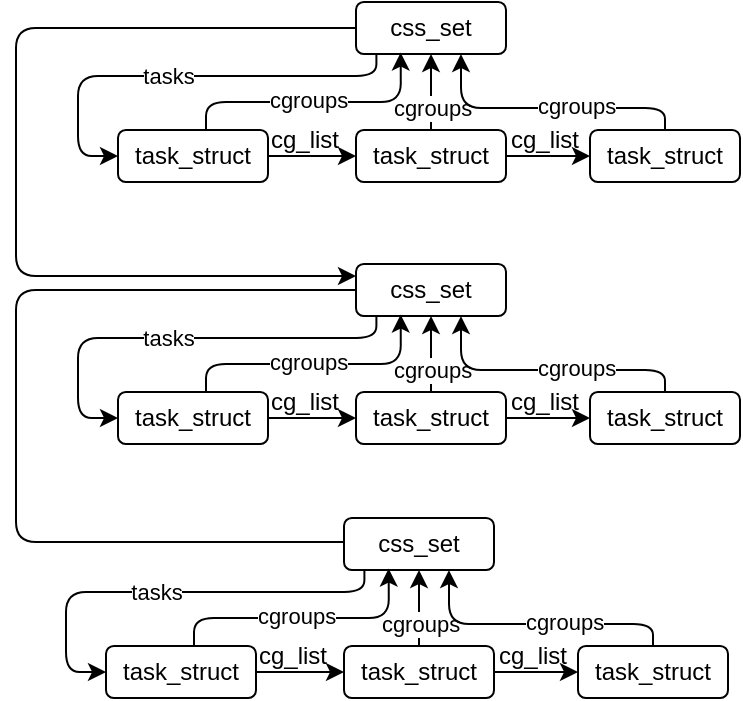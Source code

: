 <mxfile version="23.0.2" type="github">
  <diagram name="第 1 页" id="1sTqLYYf4km9OQXEMfxo">
    <mxGraphModel dx="614" dy="285" grid="0" gridSize="10" guides="1" tooltips="1" connect="1" arrows="1" fold="1" page="0" pageScale="1" pageWidth="827" pageHeight="1169" math="0" shadow="0">
      <root>
        <mxCell id="0" />
        <mxCell id="1" parent="0" />
        <mxCell id="dMPjOtFgpPPqgFT5n9wA-11" style="edgeStyle=orthogonalEdgeStyle;rounded=1;orthogonalLoop=1;jettySize=auto;html=1;entryX=0;entryY=0.5;entryDx=0;entryDy=0;" edge="1" parent="1" source="dMPjOtFgpPPqgFT5n9wA-1" target="dMPjOtFgpPPqgFT5n9wA-2">
          <mxGeometry relative="1" as="geometry" />
        </mxCell>
        <mxCell id="dMPjOtFgpPPqgFT5n9wA-1" value="task_struct" style="rounded=1;whiteSpace=wrap;html=1;" vertex="1" parent="1">
          <mxGeometry x="127" y="168" width="75" height="26" as="geometry" />
        </mxCell>
        <mxCell id="dMPjOtFgpPPqgFT5n9wA-5" style="edgeStyle=orthogonalEdgeStyle;rounded=1;orthogonalLoop=1;jettySize=auto;html=1;entryX=0.5;entryY=1;entryDx=0;entryDy=0;" edge="1" parent="1" source="dMPjOtFgpPPqgFT5n9wA-2" target="dMPjOtFgpPPqgFT5n9wA-4">
          <mxGeometry relative="1" as="geometry" />
        </mxCell>
        <mxCell id="dMPjOtFgpPPqgFT5n9wA-8" value="cgroups" style="edgeLabel;html=1;align=center;verticalAlign=middle;resizable=0;points=[];" vertex="1" connectable="0" parent="dMPjOtFgpPPqgFT5n9wA-5">
          <mxGeometry x="-0.444" relative="1" as="geometry">
            <mxPoint as="offset" />
          </mxGeometry>
        </mxCell>
        <mxCell id="dMPjOtFgpPPqgFT5n9wA-12" style="edgeStyle=orthogonalEdgeStyle;rounded=1;orthogonalLoop=1;jettySize=auto;html=1;entryX=0;entryY=0.5;entryDx=0;entryDy=0;" edge="1" parent="1" source="dMPjOtFgpPPqgFT5n9wA-2" target="dMPjOtFgpPPqgFT5n9wA-3">
          <mxGeometry relative="1" as="geometry" />
        </mxCell>
        <mxCell id="dMPjOtFgpPPqgFT5n9wA-2" value="task_struct" style="rounded=1;whiteSpace=wrap;html=1;" vertex="1" parent="1">
          <mxGeometry x="246" y="168" width="75" height="26" as="geometry" />
        </mxCell>
        <mxCell id="dMPjOtFgpPPqgFT5n9wA-3" value="task_struct" style="rounded=1;whiteSpace=wrap;html=1;" vertex="1" parent="1">
          <mxGeometry x="363" y="168" width="75" height="26" as="geometry" />
        </mxCell>
        <mxCell id="dMPjOtFgpPPqgFT5n9wA-15" style="edgeStyle=orthogonalEdgeStyle;rounded=1;orthogonalLoop=1;jettySize=auto;html=1;entryX=0;entryY=0.5;entryDx=0;entryDy=0;exitX=0.136;exitY=0.975;exitDx=0;exitDy=0;exitPerimeter=0;" edge="1" parent="1" source="dMPjOtFgpPPqgFT5n9wA-4" target="dMPjOtFgpPPqgFT5n9wA-1">
          <mxGeometry relative="1" as="geometry">
            <Array as="points">
              <mxPoint x="256" y="141" />
              <mxPoint x="107" y="141" />
              <mxPoint x="107" y="181" />
            </Array>
          </mxGeometry>
        </mxCell>
        <mxCell id="dMPjOtFgpPPqgFT5n9wA-16" value="tasks" style="edgeLabel;html=1;align=center;verticalAlign=middle;resizable=0;points=[];" vertex="1" connectable="0" parent="dMPjOtFgpPPqgFT5n9wA-15">
          <mxGeometry x="0.054" relative="1" as="geometry">
            <mxPoint as="offset" />
          </mxGeometry>
        </mxCell>
        <mxCell id="dMPjOtFgpPPqgFT5n9wA-85" style="edgeStyle=orthogonalEdgeStyle;rounded=1;orthogonalLoop=1;jettySize=auto;html=1;entryX=0;entryY=0.25;entryDx=0;entryDy=0;exitX=0;exitY=0.5;exitDx=0;exitDy=0;" edge="1" parent="1" source="dMPjOtFgpPPqgFT5n9wA-4" target="dMPjOtFgpPPqgFT5n9wA-62">
          <mxGeometry relative="1" as="geometry">
            <Array as="points">
              <mxPoint x="76" y="117" />
              <mxPoint x="76" y="241" />
              <mxPoint x="246" y="241" />
            </Array>
          </mxGeometry>
        </mxCell>
        <mxCell id="dMPjOtFgpPPqgFT5n9wA-4" value="css_set" style="rounded=1;whiteSpace=wrap;html=1;" vertex="1" parent="1">
          <mxGeometry x="246" y="104" width="75" height="26" as="geometry" />
        </mxCell>
        <mxCell id="dMPjOtFgpPPqgFT5n9wA-6" style="edgeStyle=orthogonalEdgeStyle;rounded=1;orthogonalLoop=1;jettySize=auto;html=1;entryX=0.7;entryY=1.002;entryDx=0;entryDy=0;entryPerimeter=0;" edge="1" parent="1" source="dMPjOtFgpPPqgFT5n9wA-3" target="dMPjOtFgpPPqgFT5n9wA-4">
          <mxGeometry relative="1" as="geometry">
            <Array as="points">
              <mxPoint x="401" y="157" />
              <mxPoint x="299" y="157" />
            </Array>
          </mxGeometry>
        </mxCell>
        <mxCell id="dMPjOtFgpPPqgFT5n9wA-10" value="cgroups" style="edgeLabel;html=1;align=center;verticalAlign=middle;resizable=0;points=[];" vertex="1" connectable="0" parent="dMPjOtFgpPPqgFT5n9wA-6">
          <mxGeometry x="-0.206" y="-1" relative="1" as="geometry">
            <mxPoint as="offset" />
          </mxGeometry>
        </mxCell>
        <mxCell id="dMPjOtFgpPPqgFT5n9wA-7" style="edgeStyle=orthogonalEdgeStyle;rounded=1;orthogonalLoop=1;jettySize=auto;html=1;entryX=0.298;entryY=0.973;entryDx=0;entryDy=0;entryPerimeter=0;" edge="1" parent="1" source="dMPjOtFgpPPqgFT5n9wA-1" target="dMPjOtFgpPPqgFT5n9wA-4">
          <mxGeometry relative="1" as="geometry">
            <Array as="points">
              <mxPoint x="171" y="154" />
              <mxPoint x="268" y="154" />
            </Array>
          </mxGeometry>
        </mxCell>
        <mxCell id="dMPjOtFgpPPqgFT5n9wA-9" value="cgroups" style="edgeLabel;html=1;align=center;verticalAlign=middle;resizable=0;points=[];" vertex="1" connectable="0" parent="dMPjOtFgpPPqgFT5n9wA-7">
          <mxGeometry x="-0.054" y="1" relative="1" as="geometry">
            <mxPoint as="offset" />
          </mxGeometry>
        </mxCell>
        <mxCell id="dMPjOtFgpPPqgFT5n9wA-13" value="cg_list" style="text;html=1;align=center;verticalAlign=middle;resizable=0;points=[];autosize=1;strokeColor=none;fillColor=none;" vertex="1" parent="1">
          <mxGeometry x="194" y="160" width="52" height="26" as="geometry" />
        </mxCell>
        <mxCell id="dMPjOtFgpPPqgFT5n9wA-14" value="cg_list" style="text;html=1;align=center;verticalAlign=middle;resizable=0;points=[];autosize=1;strokeColor=none;fillColor=none;" vertex="1" parent="1">
          <mxGeometry x="314" y="160" width="52" height="26" as="geometry" />
        </mxCell>
        <mxCell id="dMPjOtFgpPPqgFT5n9wA-53" style="edgeStyle=orthogonalEdgeStyle;rounded=1;orthogonalLoop=1;jettySize=auto;html=1;entryX=0;entryY=0.5;entryDx=0;entryDy=0;" edge="1" parent="1" source="dMPjOtFgpPPqgFT5n9wA-54" target="dMPjOtFgpPPqgFT5n9wA-58">
          <mxGeometry relative="1" as="geometry" />
        </mxCell>
        <mxCell id="dMPjOtFgpPPqgFT5n9wA-54" value="task_struct" style="rounded=1;whiteSpace=wrap;html=1;" vertex="1" parent="1">
          <mxGeometry x="127" y="299" width="75" height="26" as="geometry" />
        </mxCell>
        <mxCell id="dMPjOtFgpPPqgFT5n9wA-55" style="edgeStyle=orthogonalEdgeStyle;rounded=1;orthogonalLoop=1;jettySize=auto;html=1;entryX=0.5;entryY=1;entryDx=0;entryDy=0;" edge="1" parent="1" source="dMPjOtFgpPPqgFT5n9wA-58" target="dMPjOtFgpPPqgFT5n9wA-62">
          <mxGeometry relative="1" as="geometry" />
        </mxCell>
        <mxCell id="dMPjOtFgpPPqgFT5n9wA-56" value="cgroups" style="edgeLabel;html=1;align=center;verticalAlign=middle;resizable=0;points=[];" vertex="1" connectable="0" parent="dMPjOtFgpPPqgFT5n9wA-55">
          <mxGeometry x="-0.444" relative="1" as="geometry">
            <mxPoint as="offset" />
          </mxGeometry>
        </mxCell>
        <mxCell id="dMPjOtFgpPPqgFT5n9wA-57" style="edgeStyle=orthogonalEdgeStyle;rounded=1;orthogonalLoop=1;jettySize=auto;html=1;entryX=0;entryY=0.5;entryDx=0;entryDy=0;" edge="1" parent="1" source="dMPjOtFgpPPqgFT5n9wA-58" target="dMPjOtFgpPPqgFT5n9wA-59">
          <mxGeometry relative="1" as="geometry" />
        </mxCell>
        <mxCell id="dMPjOtFgpPPqgFT5n9wA-58" value="task_struct" style="rounded=1;whiteSpace=wrap;html=1;" vertex="1" parent="1">
          <mxGeometry x="246" y="299" width="75" height="26" as="geometry" />
        </mxCell>
        <mxCell id="dMPjOtFgpPPqgFT5n9wA-59" value="task_struct" style="rounded=1;whiteSpace=wrap;html=1;" vertex="1" parent="1">
          <mxGeometry x="363" y="299" width="75" height="26" as="geometry" />
        </mxCell>
        <mxCell id="dMPjOtFgpPPqgFT5n9wA-60" style="edgeStyle=orthogonalEdgeStyle;rounded=1;orthogonalLoop=1;jettySize=auto;html=1;entryX=0;entryY=0.5;entryDx=0;entryDy=0;exitX=0.136;exitY=0.975;exitDx=0;exitDy=0;exitPerimeter=0;" edge="1" parent="1" source="dMPjOtFgpPPqgFT5n9wA-62" target="dMPjOtFgpPPqgFT5n9wA-54">
          <mxGeometry relative="1" as="geometry">
            <Array as="points">
              <mxPoint x="256" y="272" />
              <mxPoint x="107" y="272" />
              <mxPoint x="107" y="312" />
            </Array>
          </mxGeometry>
        </mxCell>
        <mxCell id="dMPjOtFgpPPqgFT5n9wA-61" value="tasks" style="edgeLabel;html=1;align=center;verticalAlign=middle;resizable=0;points=[];" vertex="1" connectable="0" parent="dMPjOtFgpPPqgFT5n9wA-60">
          <mxGeometry x="0.054" relative="1" as="geometry">
            <mxPoint as="offset" />
          </mxGeometry>
        </mxCell>
        <mxCell id="dMPjOtFgpPPqgFT5n9wA-86" style="edgeStyle=orthogonalEdgeStyle;rounded=1;orthogonalLoop=1;jettySize=auto;html=1;exitX=0;exitY=0.5;exitDx=0;exitDy=0;" edge="1" parent="1" source="dMPjOtFgpPPqgFT5n9wA-62">
          <mxGeometry relative="1" as="geometry">
            <mxPoint x="239" y="374" as="targetPoint" />
            <Array as="points">
              <mxPoint x="76" y="248" />
              <mxPoint x="76" y="374" />
              <mxPoint x="240" y="374" />
            </Array>
          </mxGeometry>
        </mxCell>
        <mxCell id="dMPjOtFgpPPqgFT5n9wA-62" value="css_set" style="rounded=1;whiteSpace=wrap;html=1;" vertex="1" parent="1">
          <mxGeometry x="246" y="235" width="75" height="26" as="geometry" />
        </mxCell>
        <mxCell id="dMPjOtFgpPPqgFT5n9wA-63" style="edgeStyle=orthogonalEdgeStyle;rounded=1;orthogonalLoop=1;jettySize=auto;html=1;entryX=0.7;entryY=1.002;entryDx=0;entryDy=0;entryPerimeter=0;" edge="1" parent="1" source="dMPjOtFgpPPqgFT5n9wA-59" target="dMPjOtFgpPPqgFT5n9wA-62">
          <mxGeometry relative="1" as="geometry">
            <Array as="points">
              <mxPoint x="401" y="288" />
              <mxPoint x="299" y="288" />
            </Array>
          </mxGeometry>
        </mxCell>
        <mxCell id="dMPjOtFgpPPqgFT5n9wA-64" value="cgroups" style="edgeLabel;html=1;align=center;verticalAlign=middle;resizable=0;points=[];" vertex="1" connectable="0" parent="dMPjOtFgpPPqgFT5n9wA-63">
          <mxGeometry x="-0.206" y="-1" relative="1" as="geometry">
            <mxPoint as="offset" />
          </mxGeometry>
        </mxCell>
        <mxCell id="dMPjOtFgpPPqgFT5n9wA-65" style="edgeStyle=orthogonalEdgeStyle;rounded=1;orthogonalLoop=1;jettySize=auto;html=1;entryX=0.298;entryY=0.973;entryDx=0;entryDy=0;entryPerimeter=0;" edge="1" parent="1" source="dMPjOtFgpPPqgFT5n9wA-54" target="dMPjOtFgpPPqgFT5n9wA-62">
          <mxGeometry relative="1" as="geometry">
            <Array as="points">
              <mxPoint x="171" y="285" />
              <mxPoint x="268" y="285" />
            </Array>
          </mxGeometry>
        </mxCell>
        <mxCell id="dMPjOtFgpPPqgFT5n9wA-66" value="cgroups" style="edgeLabel;html=1;align=center;verticalAlign=middle;resizable=0;points=[];" vertex="1" connectable="0" parent="dMPjOtFgpPPqgFT5n9wA-65">
          <mxGeometry x="-0.054" y="1" relative="1" as="geometry">
            <mxPoint as="offset" />
          </mxGeometry>
        </mxCell>
        <mxCell id="dMPjOtFgpPPqgFT5n9wA-67" value="cg_list" style="text;html=1;align=center;verticalAlign=middle;resizable=0;points=[];autosize=1;strokeColor=none;fillColor=none;" vertex="1" parent="1">
          <mxGeometry x="194" y="291" width="52" height="26" as="geometry" />
        </mxCell>
        <mxCell id="dMPjOtFgpPPqgFT5n9wA-68" value="cg_list" style="text;html=1;align=center;verticalAlign=middle;resizable=0;points=[];autosize=1;strokeColor=none;fillColor=none;" vertex="1" parent="1">
          <mxGeometry x="314" y="291" width="52" height="26" as="geometry" />
        </mxCell>
        <mxCell id="dMPjOtFgpPPqgFT5n9wA-69" style="edgeStyle=orthogonalEdgeStyle;rounded=1;orthogonalLoop=1;jettySize=auto;html=1;entryX=0;entryY=0.5;entryDx=0;entryDy=0;" edge="1" parent="1" source="dMPjOtFgpPPqgFT5n9wA-70" target="dMPjOtFgpPPqgFT5n9wA-74">
          <mxGeometry relative="1" as="geometry" />
        </mxCell>
        <mxCell id="dMPjOtFgpPPqgFT5n9wA-70" value="task_struct" style="rounded=1;whiteSpace=wrap;html=1;" vertex="1" parent="1">
          <mxGeometry x="121" y="426" width="75" height="26" as="geometry" />
        </mxCell>
        <mxCell id="dMPjOtFgpPPqgFT5n9wA-71" style="edgeStyle=orthogonalEdgeStyle;rounded=1;orthogonalLoop=1;jettySize=auto;html=1;entryX=0.5;entryY=1;entryDx=0;entryDy=0;" edge="1" parent="1" source="dMPjOtFgpPPqgFT5n9wA-74" target="dMPjOtFgpPPqgFT5n9wA-78">
          <mxGeometry relative="1" as="geometry" />
        </mxCell>
        <mxCell id="dMPjOtFgpPPqgFT5n9wA-72" value="cgroups" style="edgeLabel;html=1;align=center;verticalAlign=middle;resizable=0;points=[];" vertex="1" connectable="0" parent="dMPjOtFgpPPqgFT5n9wA-71">
          <mxGeometry x="-0.444" relative="1" as="geometry">
            <mxPoint as="offset" />
          </mxGeometry>
        </mxCell>
        <mxCell id="dMPjOtFgpPPqgFT5n9wA-73" style="edgeStyle=orthogonalEdgeStyle;rounded=1;orthogonalLoop=1;jettySize=auto;html=1;entryX=0;entryY=0.5;entryDx=0;entryDy=0;" edge="1" parent="1" source="dMPjOtFgpPPqgFT5n9wA-74" target="dMPjOtFgpPPqgFT5n9wA-75">
          <mxGeometry relative="1" as="geometry" />
        </mxCell>
        <mxCell id="dMPjOtFgpPPqgFT5n9wA-74" value="task_struct" style="rounded=1;whiteSpace=wrap;html=1;" vertex="1" parent="1">
          <mxGeometry x="240" y="426" width="75" height="26" as="geometry" />
        </mxCell>
        <mxCell id="dMPjOtFgpPPqgFT5n9wA-75" value="task_struct" style="rounded=1;whiteSpace=wrap;html=1;" vertex="1" parent="1">
          <mxGeometry x="357" y="426" width="75" height="26" as="geometry" />
        </mxCell>
        <mxCell id="dMPjOtFgpPPqgFT5n9wA-76" style="edgeStyle=orthogonalEdgeStyle;rounded=1;orthogonalLoop=1;jettySize=auto;html=1;entryX=0;entryY=0.5;entryDx=0;entryDy=0;exitX=0.136;exitY=0.975;exitDx=0;exitDy=0;exitPerimeter=0;" edge="1" parent="1" source="dMPjOtFgpPPqgFT5n9wA-78" target="dMPjOtFgpPPqgFT5n9wA-70">
          <mxGeometry relative="1" as="geometry">
            <Array as="points">
              <mxPoint x="250" y="399" />
              <mxPoint x="101" y="399" />
              <mxPoint x="101" y="439" />
            </Array>
          </mxGeometry>
        </mxCell>
        <mxCell id="dMPjOtFgpPPqgFT5n9wA-77" value="tasks" style="edgeLabel;html=1;align=center;verticalAlign=middle;resizable=0;points=[];" vertex="1" connectable="0" parent="dMPjOtFgpPPqgFT5n9wA-76">
          <mxGeometry x="0.054" relative="1" as="geometry">
            <mxPoint as="offset" />
          </mxGeometry>
        </mxCell>
        <mxCell id="dMPjOtFgpPPqgFT5n9wA-78" value="css_set" style="rounded=1;whiteSpace=wrap;html=1;" vertex="1" parent="1">
          <mxGeometry x="240" y="362" width="75" height="26" as="geometry" />
        </mxCell>
        <mxCell id="dMPjOtFgpPPqgFT5n9wA-79" style="edgeStyle=orthogonalEdgeStyle;rounded=1;orthogonalLoop=1;jettySize=auto;html=1;entryX=0.7;entryY=1.002;entryDx=0;entryDy=0;entryPerimeter=0;" edge="1" parent="1" source="dMPjOtFgpPPqgFT5n9wA-75" target="dMPjOtFgpPPqgFT5n9wA-78">
          <mxGeometry relative="1" as="geometry">
            <Array as="points">
              <mxPoint x="395" y="415" />
              <mxPoint x="293" y="415" />
            </Array>
          </mxGeometry>
        </mxCell>
        <mxCell id="dMPjOtFgpPPqgFT5n9wA-80" value="cgroups" style="edgeLabel;html=1;align=center;verticalAlign=middle;resizable=0;points=[];" vertex="1" connectable="0" parent="dMPjOtFgpPPqgFT5n9wA-79">
          <mxGeometry x="-0.206" y="-1" relative="1" as="geometry">
            <mxPoint as="offset" />
          </mxGeometry>
        </mxCell>
        <mxCell id="dMPjOtFgpPPqgFT5n9wA-81" style="edgeStyle=orthogonalEdgeStyle;rounded=1;orthogonalLoop=1;jettySize=auto;html=1;entryX=0.298;entryY=0.973;entryDx=0;entryDy=0;entryPerimeter=0;" edge="1" parent="1" source="dMPjOtFgpPPqgFT5n9wA-70" target="dMPjOtFgpPPqgFT5n9wA-78">
          <mxGeometry relative="1" as="geometry">
            <Array as="points">
              <mxPoint x="165" y="412" />
              <mxPoint x="262" y="412" />
            </Array>
          </mxGeometry>
        </mxCell>
        <mxCell id="dMPjOtFgpPPqgFT5n9wA-82" value="cgroups" style="edgeLabel;html=1;align=center;verticalAlign=middle;resizable=0;points=[];" vertex="1" connectable="0" parent="dMPjOtFgpPPqgFT5n9wA-81">
          <mxGeometry x="-0.054" y="1" relative="1" as="geometry">
            <mxPoint as="offset" />
          </mxGeometry>
        </mxCell>
        <mxCell id="dMPjOtFgpPPqgFT5n9wA-83" value="cg_list" style="text;html=1;align=center;verticalAlign=middle;resizable=0;points=[];autosize=1;strokeColor=none;fillColor=none;" vertex="1" parent="1">
          <mxGeometry x="188" y="418" width="52" height="26" as="geometry" />
        </mxCell>
        <mxCell id="dMPjOtFgpPPqgFT5n9wA-84" value="cg_list" style="text;html=1;align=center;verticalAlign=middle;resizable=0;points=[];autosize=1;strokeColor=none;fillColor=none;" vertex="1" parent="1">
          <mxGeometry x="308" y="418" width="52" height="26" as="geometry" />
        </mxCell>
      </root>
    </mxGraphModel>
  </diagram>
</mxfile>

